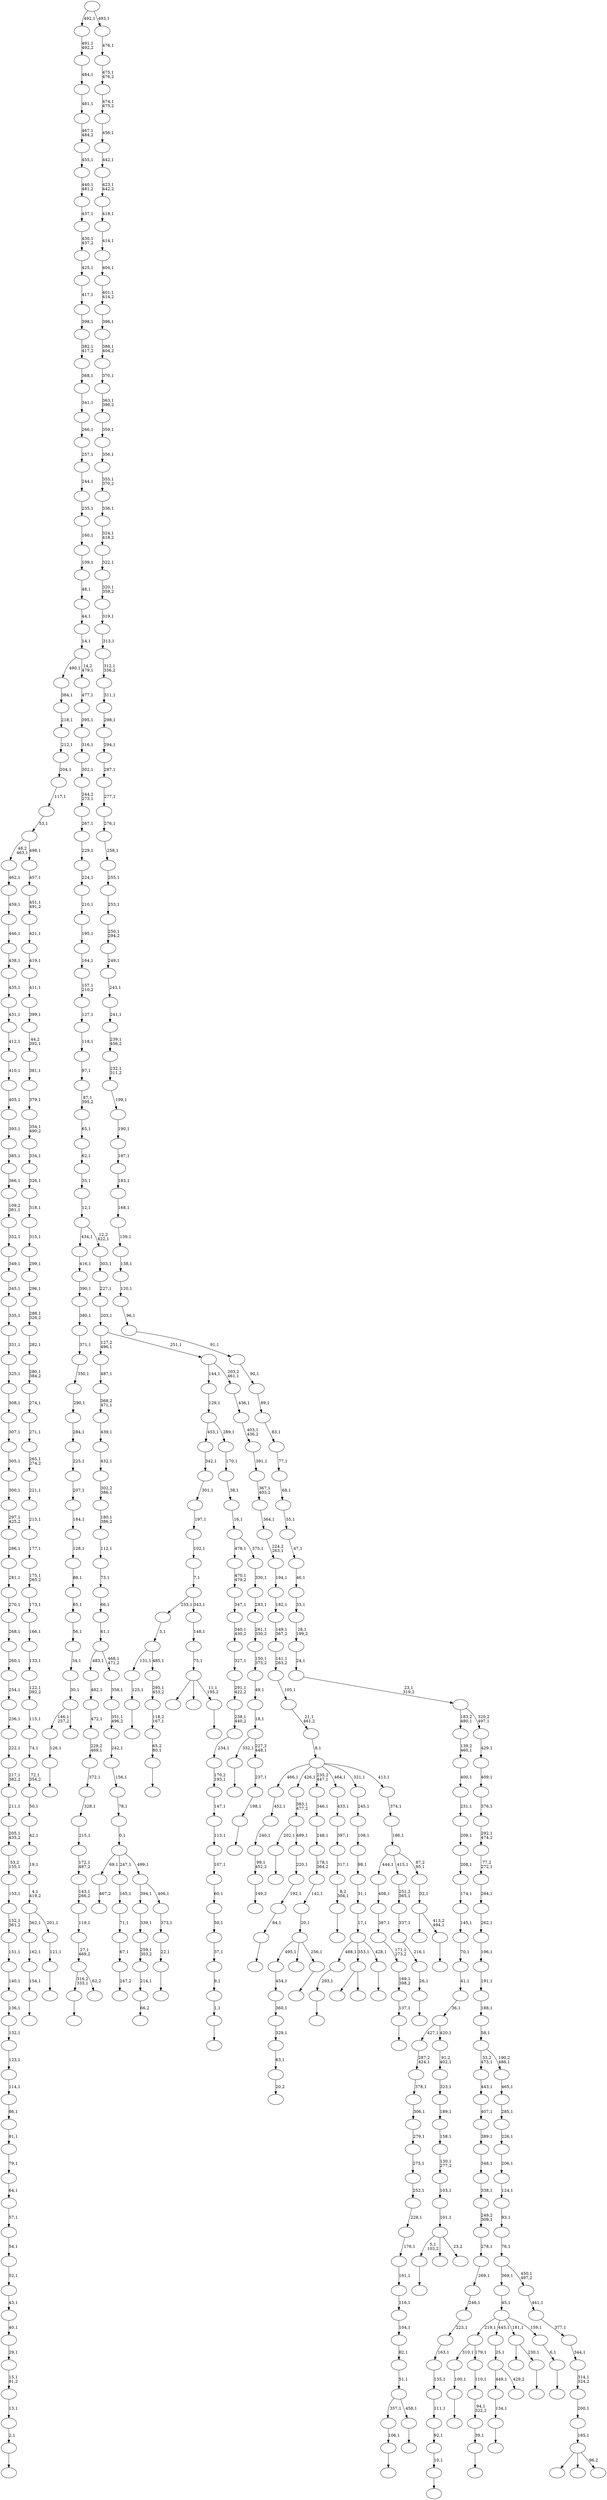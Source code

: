 digraph T {
	550 [label=""]
	549 [label=""]
	548 [label=""]
	547 [label=""]
	546 [label=""]
	545 [label=""]
	544 [label=""]
	543 [label=""]
	542 [label=""]
	541 [label=""]
	540 [label=""]
	539 [label=""]
	538 [label=""]
	537 [label=""]
	536 [label=""]
	535 [label=""]
	534 [label=""]
	533 [label=""]
	532 [label=""]
	531 [label=""]
	530 [label=""]
	529 [label=""]
	528 [label=""]
	527 [label=""]
	526 [label=""]
	525 [label=""]
	524 [label=""]
	523 [label=""]
	522 [label=""]
	521 [label=""]
	520 [label=""]
	519 [label=""]
	518 [label=""]
	517 [label=""]
	516 [label=""]
	515 [label=""]
	514 [label=""]
	513 [label=""]
	512 [label=""]
	511 [label=""]
	510 [label=""]
	509 [label=""]
	508 [label=""]
	507 [label=""]
	506 [label=""]
	505 [label=""]
	504 [label=""]
	503 [label=""]
	502 [label=""]
	501 [label=""]
	500 [label=""]
	499 [label=""]
	498 [label=""]
	497 [label=""]
	496 [label=""]
	495 [label=""]
	494 [label=""]
	493 [label=""]
	492 [label=""]
	491 [label=""]
	490 [label=""]
	489 [label=""]
	488 [label=""]
	487 [label=""]
	486 [label=""]
	485 [label=""]
	484 [label=""]
	483 [label=""]
	482 [label=""]
	481 [label=""]
	480 [label=""]
	479 [label=""]
	478 [label=""]
	477 [label=""]
	476 [label=""]
	475 [label=""]
	474 [label=""]
	473 [label=""]
	472 [label=""]
	471 [label=""]
	470 [label=""]
	469 [label=""]
	468 [label=""]
	467 [label=""]
	466 [label=""]
	465 [label=""]
	464 [label=""]
	463 [label=""]
	462 [label=""]
	461 [label=""]
	460 [label=""]
	459 [label=""]
	458 [label=""]
	457 [label=""]
	456 [label=""]
	455 [label=""]
	454 [label=""]
	453 [label=""]
	452 [label=""]
	451 [label=""]
	450 [label=""]
	449 [label=""]
	448 [label=""]
	447 [label=""]
	446 [label=""]
	445 [label=""]
	444 [label=""]
	443 [label=""]
	442 [label=""]
	441 [label=""]
	440 [label=""]
	439 [label=""]
	438 [label=""]
	437 [label=""]
	436 [label=""]
	435 [label=""]
	434 [label=""]
	433 [label=""]
	432 [label=""]
	431 [label=""]
	430 [label=""]
	429 [label=""]
	428 [label=""]
	427 [label=""]
	426 [label=""]
	425 [label=""]
	424 [label=""]
	423 [label=""]
	422 [label=""]
	421 [label=""]
	420 [label=""]
	419 [label=""]
	418 [label=""]
	417 [label=""]
	416 [label=""]
	415 [label=""]
	414 [label=""]
	413 [label=""]
	412 [label=""]
	411 [label=""]
	410 [label=""]
	409 [label=""]
	408 [label=""]
	407 [label=""]
	406 [label=""]
	405 [label=""]
	404 [label=""]
	403 [label=""]
	402 [label=""]
	401 [label=""]
	400 [label=""]
	399 [label=""]
	398 [label=""]
	397 [label=""]
	396 [label=""]
	395 [label=""]
	394 [label=""]
	393 [label=""]
	392 [label=""]
	391 [label=""]
	390 [label=""]
	389 [label=""]
	388 [label=""]
	387 [label=""]
	386 [label=""]
	385 [label=""]
	384 [label=""]
	383 [label=""]
	382 [label=""]
	381 [label=""]
	380 [label=""]
	379 [label=""]
	378 [label=""]
	377 [label=""]
	376 [label=""]
	375 [label=""]
	374 [label=""]
	373 [label=""]
	372 [label=""]
	371 [label=""]
	370 [label=""]
	369 [label=""]
	368 [label=""]
	367 [label=""]
	366 [label=""]
	365 [label=""]
	364 [label=""]
	363 [label=""]
	362 [label=""]
	361 [label=""]
	360 [label=""]
	359 [label=""]
	358 [label=""]
	357 [label=""]
	356 [label=""]
	355 [label=""]
	354 [label=""]
	353 [label=""]
	352 [label=""]
	351 [label=""]
	350 [label=""]
	349 [label=""]
	348 [label=""]
	347 [label=""]
	346 [label=""]
	345 [label=""]
	344 [label=""]
	343 [label=""]
	342 [label=""]
	341 [label=""]
	340 [label=""]
	339 [label=""]
	338 [label=""]
	337 [label=""]
	336 [label=""]
	335 [label=""]
	334 [label=""]
	333 [label=""]
	332 [label=""]
	331 [label=""]
	330 [label=""]
	329 [label=""]
	328 [label=""]
	327 [label=""]
	326 [label=""]
	325 [label=""]
	324 [label=""]
	323 [label=""]
	322 [label=""]
	321 [label=""]
	320 [label=""]
	319 [label=""]
	318 [label=""]
	317 [label=""]
	316 [label=""]
	315 [label=""]
	314 [label=""]
	313 [label=""]
	312 [label=""]
	311 [label=""]
	310 [label=""]
	309 [label=""]
	308 [label=""]
	307 [label=""]
	306 [label=""]
	305 [label=""]
	304 [label=""]
	303 [label=""]
	302 [label=""]
	301 [label=""]
	300 [label=""]
	299 [label=""]
	298 [label=""]
	297 [label=""]
	296 [label=""]
	295 [label=""]
	294 [label=""]
	293 [label=""]
	292 [label=""]
	291 [label=""]
	290 [label=""]
	289 [label=""]
	288 [label=""]
	287 [label=""]
	286 [label=""]
	285 [label=""]
	284 [label=""]
	283 [label=""]
	282 [label=""]
	281 [label=""]
	280 [label=""]
	279 [label=""]
	278 [label=""]
	277 [label=""]
	276 [label=""]
	275 [label=""]
	274 [label=""]
	273 [label=""]
	272 [label=""]
	271 [label=""]
	270 [label=""]
	269 [label=""]
	268 [label=""]
	267 [label=""]
	266 [label=""]
	265 [label=""]
	264 [label=""]
	263 [label=""]
	262 [label=""]
	261 [label=""]
	260 [label=""]
	259 [label=""]
	258 [label=""]
	257 [label=""]
	256 [label=""]
	255 [label=""]
	254 [label=""]
	253 [label=""]
	252 [label=""]
	251 [label=""]
	250 [label=""]
	249 [label=""]
	248 [label=""]
	247 [label=""]
	246 [label=""]
	245 [label=""]
	244 [label=""]
	243 [label=""]
	242 [label=""]
	241 [label=""]
	240 [label=""]
	239 [label=""]
	238 [label=""]
	237 [label=""]
	236 [label=""]
	235 [label=""]
	234 [label=""]
	233 [label=""]
	232 [label=""]
	231 [label=""]
	230 [label=""]
	229 [label=""]
	228 [label=""]
	227 [label=""]
	226 [label=""]
	225 [label=""]
	224 [label=""]
	223 [label=""]
	222 [label=""]
	221 [label=""]
	220 [label=""]
	219 [label=""]
	218 [label=""]
	217 [label=""]
	216 [label=""]
	215 [label=""]
	214 [label=""]
	213 [label=""]
	212 [label=""]
	211 [label=""]
	210 [label=""]
	209 [label=""]
	208 [label=""]
	207 [label=""]
	206 [label=""]
	205 [label=""]
	204 [label=""]
	203 [label=""]
	202 [label=""]
	201 [label=""]
	200 [label=""]
	199 [label=""]
	198 [label=""]
	197 [label=""]
	196 [label=""]
	195 [label=""]
	194 [label=""]
	193 [label=""]
	192 [label=""]
	191 [label=""]
	190 [label=""]
	189 [label=""]
	188 [label=""]
	187 [label=""]
	186 [label=""]
	185 [label=""]
	184 [label=""]
	183 [label=""]
	182 [label=""]
	181 [label=""]
	180 [label=""]
	179 [label=""]
	178 [label=""]
	177 [label=""]
	176 [label=""]
	175 [label=""]
	174 [label=""]
	173 [label=""]
	172 [label=""]
	171 [label=""]
	170 [label=""]
	169 [label=""]
	168 [label=""]
	167 [label=""]
	166 [label=""]
	165 [label=""]
	164 [label=""]
	163 [label=""]
	162 [label=""]
	161 [label=""]
	160 [label=""]
	159 [label=""]
	158 [label=""]
	157 [label=""]
	156 [label=""]
	155 [label=""]
	154 [label=""]
	153 [label=""]
	152 [label=""]
	151 [label=""]
	150 [label=""]
	149 [label=""]
	148 [label=""]
	147 [label=""]
	146 [label=""]
	145 [label=""]
	144 [label=""]
	143 [label=""]
	142 [label=""]
	141 [label=""]
	140 [label=""]
	139 [label=""]
	138 [label=""]
	137 [label=""]
	136 [label=""]
	135 [label=""]
	134 [label=""]
	133 [label=""]
	132 [label=""]
	131 [label=""]
	130 [label=""]
	129 [label=""]
	128 [label=""]
	127 [label=""]
	126 [label=""]
	125 [label=""]
	124 [label=""]
	123 [label=""]
	122 [label=""]
	121 [label=""]
	120 [label=""]
	119 [label=""]
	118 [label=""]
	117 [label=""]
	116 [label=""]
	115 [label=""]
	114 [label=""]
	113 [label=""]
	112 [label=""]
	111 [label=""]
	110 [label=""]
	109 [label=""]
	108 [label=""]
	107 [label=""]
	106 [label=""]
	105 [label=""]
	104 [label=""]
	103 [label=""]
	102 [label=""]
	101 [label=""]
	100 [label=""]
	99 [label=""]
	98 [label=""]
	97 [label=""]
	96 [label=""]
	95 [label=""]
	94 [label=""]
	93 [label=""]
	92 [label=""]
	91 [label=""]
	90 [label=""]
	89 [label=""]
	88 [label=""]
	87 [label=""]
	86 [label=""]
	85 [label=""]
	84 [label=""]
	83 [label=""]
	82 [label=""]
	81 [label=""]
	80 [label=""]
	79 [label=""]
	78 [label=""]
	77 [label=""]
	76 [label=""]
	75 [label=""]
	74 [label=""]
	73 [label=""]
	72 [label=""]
	71 [label=""]
	70 [label=""]
	69 [label=""]
	68 [label=""]
	67 [label=""]
	66 [label=""]
	65 [label=""]
	64 [label=""]
	63 [label=""]
	62 [label=""]
	61 [label=""]
	60 [label=""]
	59 [label=""]
	58 [label=""]
	57 [label=""]
	56 [label=""]
	55 [label=""]
	54 [label=""]
	53 [label=""]
	52 [label=""]
	51 [label=""]
	50 [label=""]
	49 [label=""]
	48 [label=""]
	47 [label=""]
	46 [label=""]
	45 [label=""]
	44 [label=""]
	43 [label=""]
	42 [label=""]
	41 [label=""]
	40 [label=""]
	39 [label=""]
	38 [label=""]
	37 [label=""]
	36 [label=""]
	35 [label=""]
	34 [label=""]
	33 [label=""]
	32 [label=""]
	31 [label=""]
	30 [label=""]
	29 [label=""]
	28 [label=""]
	27 [label=""]
	26 [label=""]
	25 [label=""]
	24 [label=""]
	23 [label=""]
	22 [label=""]
	21 [label=""]
	20 [label=""]
	19 [label=""]
	18 [label=""]
	17 [label=""]
	16 [label=""]
	15 [label=""]
	14 [label=""]
	13 [label=""]
	12 [label=""]
	11 [label=""]
	10 [label=""]
	9 [label=""]
	8 [label=""]
	7 [label=""]
	6 [label=""]
	5 [label=""]
	4 [label=""]
	3 [label=""]
	2 [label=""]
	1 [label=""]
	0 [label=""]
	548 -> 549 [label=""]
	547 -> 548 [label="125,1"]
	544 -> 545 [label=""]
	542 -> 543 [label=""]
	541 -> 542 [label="100,1"]
	539 -> 540 [label=""]
	538 -> 539 [label="2,1"]
	537 -> 538 [label="13,1"]
	536 -> 537 [label="15,1\n81,2"]
	535 -> 536 [label="29,1"]
	534 -> 535 [label="40,1"]
	533 -> 534 [label="43,1"]
	532 -> 533 [label="52,1"]
	531 -> 532 [label="54,1"]
	530 -> 531 [label="57,1"]
	529 -> 530 [label="64,1"]
	528 -> 529 [label="79,1"]
	527 -> 528 [label="81,1"]
	526 -> 527 [label="86,1"]
	525 -> 526 [label="114,1"]
	524 -> 525 [label="123,1"]
	523 -> 524 [label="132,1"]
	522 -> 523 [label="136,1"]
	521 -> 522 [label="140,1"]
	520 -> 521 [label="151,1"]
	519 -> 520 [label="152,1\n361,2"]
	518 -> 519 [label="153,1"]
	517 -> 518 [label="53,2\n155,1"]
	516 -> 517 [label="205,1\n435,2"]
	515 -> 516 [label="211,1"]
	514 -> 515 [label="217,1\n382,2"]
	513 -> 514 [label="222,1"]
	512 -> 513 [label="236,1"]
	511 -> 512 [label="254,1"]
	510 -> 511 [label="260,1"]
	509 -> 510 [label="268,1"]
	508 -> 509 [label="270,1"]
	507 -> 508 [label="281,1"]
	506 -> 507 [label="286,1"]
	505 -> 506 [label="297,1\n425,2"]
	504 -> 505 [label="300,1"]
	503 -> 504 [label="305,1"]
	502 -> 503 [label="307,1"]
	501 -> 502 [label="308,1"]
	500 -> 501 [label="325,1"]
	499 -> 500 [label="331,1"]
	498 -> 499 [label="335,1"]
	497 -> 498 [label="345,1"]
	496 -> 497 [label="349,1"]
	495 -> 496 [label="352,1"]
	494 -> 495 [label="109,2\n361,1"]
	493 -> 494 [label="366,1"]
	492 -> 493 [label="385,1"]
	491 -> 492 [label="393,1"]
	490 -> 491 [label="405,1"]
	489 -> 490 [label="410,1"]
	488 -> 489 [label="412,1"]
	487 -> 488 [label="431,1"]
	486 -> 487 [label="435,1"]
	485 -> 486 [label="438,1"]
	484 -> 485 [label="446,1"]
	483 -> 484 [label="459,1"]
	482 -> 483 [label="462,1"]
	478 -> 479 [label=""]
	477 -> 478 [label="106,1"]
	475 -> 476 [label=""]
	474 -> 475 [label="1,1"]
	473 -> 474 [label="9,1"]
	472 -> 473 [label="37,1"]
	471 -> 472 [label="59,1"]
	470 -> 471 [label="60,1"]
	469 -> 470 [label="107,1"]
	468 -> 469 [label="113,1"]
	467 -> 468 [label="147,1"]
	466 -> 467 [label="170,2\n193,1"]
	465 -> 466 [label="234,1"]
	464 -> 465 [label="238,1\n440,2"]
	463 -> 464 [label="291,1\n422,2"]
	462 -> 463 [label="327,1"]
	461 -> 462 [label="340,1\n430,2"]
	460 -> 461 [label="347,1"]
	459 -> 460 [label="470,1\n479,2"]
	457 -> 458 [label=""]
	455 -> 456 [label="149,2"]
	454 -> 455 [label="99,1\n452,2"]
	453 -> 454 [label="240,1"]
	452 -> 453 [label="452,1"]
	449 -> 450 [label=""]
	448 -> 449 [label="137,1"]
	447 -> 448 [label="169,1\n398,2"]
	446 -> 447 [label="171,1\n273,2"]
	445 -> 446 [label="387,1"]
	444 -> 445 [label="408,1"]
	441 -> 442 [label="20,2"]
	440 -> 441 [label="63,1"]
	439 -> 440 [label="329,1"]
	438 -> 439 [label="360,1"]
	437 -> 438 [label="454,1"]
	435 -> 436 [label="467,2"]
	433 -> 434 [label="66,2"]
	432 -> 433 [label="214,1"]
	431 -> 432 [label="259,1\n303,2"]
	430 -> 431 [label="339,1"]
	428 -> 429 [label=""]
	427 -> 428 [label="65,2\n80,1"]
	426 -> 427 [label="118,2\n167,1"]
	425 -> 426 [label="295,1\n453,2"]
	424 -> 547 [label="131,1"]
	424 -> 425 [label="485,1"]
	423 -> 424 [label="3,1"]
	420 -> 421 [label=""]
	418 -> 419 [label=""]
	417 -> 550 [label=""]
	417 -> 443 [label=""]
	417 -> 418 [label="11,1\n195,2"]
	416 -> 417 [label="75,1"]
	415 -> 416 [label="148,1"]
	414 -> 423 [label="233,1"]
	414 -> 415 [label="343,1"]
	413 -> 414 [label="7,1"]
	412 -> 413 [label="102,1"]
	411 -> 412 [label="197,1"]
	410 -> 411 [label="301,1"]
	409 -> 410 [label="342,1"]
	407 -> 408 [label=""]
	406 -> 477 [label="357,1"]
	406 -> 407 [label="458,1"]
	405 -> 406 [label="51,1"]
	404 -> 405 [label="82,1"]
	403 -> 404 [label="104,1"]
	402 -> 403 [label="116,1"]
	401 -> 402 [label="161,1"]
	400 -> 401 [label="176,1"]
	399 -> 400 [label="228,1"]
	398 -> 399 [label="252,1"]
	397 -> 398 [label="275,1"]
	396 -> 397 [label="279,1"]
	395 -> 396 [label="306,1"]
	394 -> 395 [label="378,1"]
	393 -> 394 [label="287,2\n424,1"]
	391 -> 392 [label=""]
	390 -> 391 [label="26,1"]
	389 -> 390 [label="216,1"]
	388 -> 389 [label="337,1"]
	387 -> 388 [label="251,2\n365,1"]
	385 -> 386 [label=""]
	384 -> 385 [label="293,1"]
	382 -> 383 [label=""]
	381 -> 382 [label="39,1"]
	380 -> 381 [label="94,1\n322,2"]
	379 -> 380 [label="110,1"]
	378 -> 541 [label="310,1"]
	378 -> 379 [label="179,1"]
	376 -> 377 [label=""]
	375 -> 376 [label="134,1"]
	373 -> 374 [label="247,2"]
	372 -> 373 [label="67,1"]
	371 -> 372 [label="71,1"]
	370 -> 371 [label="165,1"]
	368 -> 369 [label=""]
	367 -> 368 [label="10,1"]
	366 -> 367 [label="92,1"]
	365 -> 366 [label="111,1"]
	364 -> 365 [label="135,1"]
	363 -> 364 [label="163,1"]
	362 -> 363 [label="223,1"]
	361 -> 362 [label="246,1"]
	360 -> 361 [label="269,1"]
	359 -> 360 [label="278,1"]
	358 -> 359 [label="249,2\n309,1"]
	357 -> 358 [label="338,1"]
	356 -> 357 [label="348,1"]
	355 -> 356 [label="389,1"]
	354 -> 355 [label="407,1"]
	353 -> 354 [label="443,1"]
	351 -> 352 [label=""]
	350 -> 351 [label="154,1"]
	349 -> 350 [label="162,1"]
	347 -> 348 [label=""]
	346 -> 347 [label="126,1"]
	344 -> 345 [label=""]
	342 -> 420 [label="316,2\n333,1"]
	342 -> 343 [label="62,2"]
	341 -> 342 [label="27,1\n469,2"]
	340 -> 341 [label="119,1"]
	339 -> 340 [label="143,1\n266,2"]
	338 -> 339 [label="172,1\n487,2"]
	337 -> 338 [label="215,1"]
	336 -> 337 [label="328,1"]
	335 -> 336 [label="372,1"]
	334 -> 335 [label="229,2\n469,1"]
	333 -> 334 [label="472,1"]
	332 -> 333 [label="482,1"]
	330 -> 331 [label=""]
	329 -> 330 [label="84,1"]
	328 -> 329 [label="192,1"]
	327 -> 328 [label="220,1"]
	326 -> 457 [label="202,1"]
	326 -> 327 [label="489,1"]
	325 -> 326 [label="383,1\n477,2"]
	323 -> 324 [label=""]
	322 -> 323 [label="22,1"]
	321 -> 322 [label="373,1"]
	320 -> 430 [label="394,1"]
	320 -> 321 [label="406,1"]
	319 -> 435 [label="69,1"]
	319 -> 370 [label="247,1"]
	319 -> 320 [label="499,1"]
	318 -> 319 [label="0,1"]
	317 -> 318 [label="78,1"]
	316 -> 317 [label="156,1"]
	315 -> 316 [label="242,1"]
	314 -> 315 [label="351,1\n496,2"]
	313 -> 314 [label="358,1"]
	312 -> 332 [label="483,1"]
	312 -> 313 [label="468,1\n471,2"]
	311 -> 312 [label="61,1"]
	310 -> 311 [label="66,1"]
	309 -> 310 [label="73,1"]
	308 -> 309 [label="112,1"]
	307 -> 308 [label="180,1\n386,2"]
	306 -> 307 [label="302,2\n386,1"]
	305 -> 306 [label="432,1"]
	304 -> 305 [label="439,1"]
	303 -> 304 [label="368,2\n471,1"]
	302 -> 303 [label="487,1"]
	300 -> 301 [label=""]
	299 -> 437 [label="495,1"]
	299 -> 422 [label=""]
	299 -> 300 [label="256,1"]
	298 -> 299 [label="20,1"]
	297 -> 298 [label="142,1"]
	296 -> 297 [label="178,1\n364,2"]
	295 -> 296 [label="248,1"]
	294 -> 295 [label="346,1"]
	292 -> 544 [label="5,1\n103,2"]
	292 -> 481 [label=""]
	292 -> 293 [label="23,2"]
	291 -> 292 [label="101,1"]
	290 -> 291 [label="103,1"]
	289 -> 290 [label="130,1\n277,2"]
	288 -> 289 [label="158,1"]
	287 -> 288 [label="189,1"]
	286 -> 287 [label="323,1"]
	285 -> 286 [label="91,2\n402,1"]
	284 -> 393 [label="427,1"]
	284 -> 285 [label="420,1"]
	283 -> 284 [label="36,1"]
	282 -> 283 [label="41,1"]
	281 -> 282 [label="70,1"]
	280 -> 281 [label="145,1"]
	279 -> 280 [label="174,1"]
	278 -> 279 [label="208,1"]
	277 -> 278 [label="209,1"]
	276 -> 277 [label="231,1"]
	275 -> 276 [label="400,1"]
	274 -> 275 [label="139,2\n460,1"]
	272 -> 273 [label=""]
	271 -> 272 [label="121,1"]
	270 -> 349 [label="362,1"]
	270 -> 271 [label="201,1"]
	269 -> 270 [label="4,1\n419,2"]
	268 -> 269 [label="19,1"]
	267 -> 268 [label="42,1"]
	266 -> 267 [label="50,1"]
	265 -> 266 [label="72,1\n354,2"]
	264 -> 265 [label="74,1"]
	263 -> 264 [label="115,1"]
	262 -> 263 [label="122,1\n392,2"]
	261 -> 262 [label="133,1"]
	260 -> 261 [label="166,1"]
	259 -> 260 [label="173,1"]
	258 -> 259 [label="175,1\n265,2"]
	257 -> 258 [label="177,1"]
	256 -> 257 [label="213,1"]
	255 -> 256 [label="221,1"]
	254 -> 255 [label="265,1\n274,2"]
	253 -> 254 [label="271,1"]
	252 -> 253 [label="274,1"]
	251 -> 252 [label="280,1\n384,2"]
	250 -> 251 [label="282,1"]
	249 -> 250 [label="288,1\n326,2"]
	248 -> 249 [label="296,1"]
	247 -> 248 [label="299,1"]
	246 -> 247 [label="315,1"]
	245 -> 246 [label="318,1"]
	244 -> 245 [label="326,1"]
	243 -> 244 [label="334,1"]
	242 -> 243 [label="354,1\n490,2"]
	241 -> 242 [label="379,1"]
	240 -> 241 [label="381,1"]
	239 -> 240 [label="44,2\n392,1"]
	238 -> 239 [label="399,1"]
	237 -> 238 [label="411,1"]
	236 -> 237 [label="419,1"]
	235 -> 236 [label="421,1"]
	234 -> 235 [label="451,1\n491,2"]
	233 -> 234 [label="457,1"]
	232 -> 482 [label="48,2\n463,1"]
	232 -> 233 [label="498,1"]
	231 -> 232 [label="53,1"]
	230 -> 231 [label="117,1"]
	229 -> 230 [label="204,1"]
	228 -> 229 [label="212,1"]
	227 -> 228 [label="218,1"]
	226 -> 227 [label="384,1"]
	224 -> 225 [label=""]
	223 -> 224 [label="198,1"]
	222 -> 223 [label="237,1"]
	221 -> 344 [label="332,1"]
	221 -> 222 [label="227,2\n448,1"]
	220 -> 221 [label="18,1"]
	219 -> 220 [label="49,1"]
	218 -> 219 [label="150,1\n375,2"]
	217 -> 218 [label="261,1\n330,2"]
	216 -> 217 [label="283,1"]
	215 -> 216 [label="330,1"]
	214 -> 459 [label="478,1"]
	214 -> 215 [label="375,1"]
	213 -> 214 [label="16,1"]
	212 -> 213 [label="38,1"]
	211 -> 212 [label="170,1"]
	210 -> 409 [label="453,1"]
	210 -> 211 [label="289,1"]
	209 -> 210 [label="129,1"]
	207 -> 375 [label="449,1"]
	207 -> 208 [label="429,2"]
	206 -> 207 [label="25,1"]
	203 -> 204 [label=""]
	202 -> 203 [label="8,2\n304,1"]
	201 -> 202 [label="317,1"]
	200 -> 201 [label="397,1"]
	199 -> 200 [label="433,1"]
	197 -> 546 [label=""]
	197 -> 198 [label=""]
	194 -> 346 [label="146,1\n257,2"]
	194 -> 195 [label=""]
	193 -> 194 [label="30,1"]
	192 -> 193 [label="34,1"]
	191 -> 192 [label="56,1"]
	190 -> 191 [label="85,1"]
	189 -> 190 [label="88,1"]
	188 -> 189 [label="128,1"]
	187 -> 188 [label="184,1"]
	186 -> 187 [label="207,1"]
	185 -> 186 [label="225,1"]
	184 -> 185 [label="284,1"]
	183 -> 184 [label="290,1"]
	182 -> 183 [label="350,1"]
	181 -> 182 [label="371,1"]
	180 -> 181 [label="380,1"]
	179 -> 180 [label="390,1"]
	178 -> 179 [label="416,1"]
	176 -> 177 [label=""]
	175 -> 205 [label=""]
	175 -> 176 [label="230,1"]
	173 -> 174 [label=""]
	172 -> 384 [label="488,1"]
	172 -> 197 [label="353,1"]
	172 -> 173 [label="428,1"]
	171 -> 172 [label="17,1"]
	170 -> 171 [label="31,1"]
	169 -> 170 [label="98,1"]
	168 -> 169 [label="108,1"]
	167 -> 168 [label="245,1"]
	165 -> 166 [label=""]
	164 -> 165 [label="6,1"]
	163 -> 378 [label="219,1"]
	163 -> 206 [label="445,1"]
	163 -> 175 [label="181,1"]
	163 -> 164 [label="159,1"]
	162 -> 163 [label="45,1"]
	160 -> 161 [label=""]
	159 -> 451 [label=""]
	159 -> 160 [label="413,2\n494,1"]
	158 -> 159 [label="32,1"]
	157 -> 444 [label="444,1"]
	157 -> 387 [label="415,1"]
	157 -> 158 [label="87,2\n95,1"]
	156 -> 157 [label="186,1"]
	155 -> 156 [label="374,1"]
	154 -> 452 [label="466,1"]
	154 -> 325 [label="426,1"]
	154 -> 294 [label="235,2\n447,1"]
	154 -> 199 [label="464,1"]
	154 -> 167 [label="321,1"]
	154 -> 155 [label="413,1"]
	153 -> 154 [label="8,1"]
	152 -> 153 [label="21,1\n461,2"]
	151 -> 152 [label="105,1"]
	150 -> 151 [label="141,1\n263,2"]
	149 -> 150 [label="149,1\n367,2"]
	148 -> 149 [label="182,1"]
	147 -> 148 [label="194,1"]
	146 -> 147 [label="224,2\n263,1"]
	145 -> 146 [label="364,1"]
	144 -> 145 [label="367,1\n403,2"]
	143 -> 144 [label="391,1"]
	142 -> 143 [label="403,1\n436,2"]
	141 -> 142 [label="436,1"]
	140 -> 209 [label="144,1"]
	140 -> 141 [label="203,2\n461,1"]
	139 -> 302 [label="127,2\n496,1"]
	139 -> 140 [label="251,1"]
	138 -> 139 [label="203,1"]
	137 -> 138 [label="227,1"]
	136 -> 137 [label="303,1"]
	135 -> 178 [label="434,1"]
	135 -> 136 [label="12,2\n422,1"]
	134 -> 135 [label="12,1"]
	133 -> 134 [label="35,1"]
	132 -> 133 [label="62,1"]
	131 -> 132 [label="65,1"]
	130 -> 131 [label="87,1\n395,2"]
	129 -> 130 [label="97,1"]
	128 -> 129 [label="118,1"]
	127 -> 128 [label="127,1"]
	126 -> 127 [label="157,1\n210,2"]
	125 -> 126 [label="164,1"]
	124 -> 125 [label="195,1"]
	123 -> 124 [label="210,1"]
	122 -> 123 [label="224,1"]
	121 -> 122 [label="229,1"]
	120 -> 121 [label="267,1"]
	119 -> 120 [label="244,2\n273,1"]
	118 -> 119 [label="302,1"]
	117 -> 118 [label="316,1"]
	116 -> 117 [label="395,1"]
	115 -> 116 [label="477,1"]
	114 -> 226 [label="490,1"]
	114 -> 115 [label="14,2\n479,1"]
	113 -> 114 [label="14,1"]
	112 -> 113 [label="44,1"]
	111 -> 112 [label="48,1"]
	110 -> 111 [label="109,1"]
	109 -> 110 [label="160,1"]
	108 -> 109 [label="235,1"]
	107 -> 108 [label="244,1"]
	106 -> 107 [label="257,1"]
	105 -> 106 [label="266,1"]
	104 -> 105 [label="341,1"]
	103 -> 104 [label="368,1"]
	102 -> 103 [label="382,1\n417,2"]
	101 -> 102 [label="398,1"]
	100 -> 101 [label="417,1"]
	99 -> 100 [label="425,1"]
	98 -> 99 [label="430,1\n437,2"]
	97 -> 98 [label="437,1"]
	96 -> 97 [label="440,1\n481,2"]
	95 -> 96 [label="455,1"]
	94 -> 95 [label="467,1\n484,2"]
	93 -> 94 [label="481,1"]
	92 -> 93 [label="484,1"]
	91 -> 92 [label="491,1\n492,2"]
	89 -> 480 [label=""]
	89 -> 196 [label=""]
	89 -> 90 [label="96,2"]
	88 -> 89 [label="185,1"]
	87 -> 88 [label="200,1"]
	86 -> 87 [label="314,1\n324,2"]
	85 -> 86 [label="344,1"]
	84 -> 85 [label="377,1"]
	83 -> 84 [label="441,1"]
	82 -> 162 [label="369,1"]
	82 -> 83 [label="450,1\n497,2"]
	81 -> 82 [label="76,1"]
	80 -> 81 [label="93,1"]
	79 -> 80 [label="124,1"]
	78 -> 79 [label="206,1"]
	77 -> 78 [label="226,1"]
	76 -> 77 [label="285,1"]
	75 -> 76 [label="465,1"]
	74 -> 353 [label="33,2\n473,1"]
	74 -> 75 [label="190,2\n486,1"]
	73 -> 74 [label="58,1"]
	72 -> 73 [label="188,1"]
	71 -> 72 [label="191,1"]
	70 -> 71 [label="196,1"]
	69 -> 70 [label="262,1"]
	68 -> 69 [label="264,1"]
	67 -> 68 [label="77,2\n272,1"]
	66 -> 67 [label="292,1\n474,2"]
	65 -> 66 [label="376,1"]
	64 -> 65 [label="409,1"]
	63 -> 64 [label="429,1"]
	62 -> 274 [label="183,2\n480,1"]
	62 -> 63 [label="320,2\n497,1"]
	61 -> 62 [label="23,1\n319,2"]
	60 -> 61 [label="24,1"]
	59 -> 60 [label="28,1\n199,2"]
	58 -> 59 [label="33,1"]
	57 -> 58 [label="46,1"]
	56 -> 57 [label="47,1"]
	55 -> 56 [label="55,1"]
	54 -> 55 [label="68,1"]
	53 -> 54 [label="77,1"]
	52 -> 53 [label="83,1"]
	51 -> 52 [label="89,1"]
	50 -> 51 [label="90,1"]
	49 -> 50 [label="91,1"]
	48 -> 49 [label="96,1"]
	47 -> 48 [label="120,1"]
	46 -> 47 [label="138,1"]
	45 -> 46 [label="139,1"]
	44 -> 45 [label="168,1"]
	43 -> 44 [label="183,1"]
	42 -> 43 [label="187,1"]
	41 -> 42 [label="190,1"]
	40 -> 41 [label="199,1"]
	39 -> 40 [label="232,1\n311,2"]
	38 -> 39 [label="239,1\n456,2"]
	37 -> 38 [label="241,1"]
	36 -> 37 [label="243,1"]
	35 -> 36 [label="249,1"]
	34 -> 35 [label="250,1\n294,2"]
	33 -> 34 [label="253,1"]
	32 -> 33 [label="255,1"]
	31 -> 32 [label="258,1"]
	30 -> 31 [label="276,1"]
	29 -> 30 [label="277,1"]
	28 -> 29 [label="287,1"]
	27 -> 28 [label="294,1"]
	26 -> 27 [label="298,1"]
	25 -> 26 [label="311,1"]
	24 -> 25 [label="312,1\n336,2"]
	23 -> 24 [label="313,1"]
	22 -> 23 [label="319,1"]
	21 -> 22 [label="320,1\n359,2"]
	20 -> 21 [label="322,1"]
	19 -> 20 [label="324,1\n418,2"]
	18 -> 19 [label="336,1"]
	17 -> 18 [label="355,1\n370,2"]
	16 -> 17 [label="356,1"]
	15 -> 16 [label="359,1"]
	14 -> 15 [label="363,1\n396,2"]
	13 -> 14 [label="370,1"]
	12 -> 13 [label="388,1\n404,2"]
	11 -> 12 [label="396,1"]
	10 -> 11 [label="401,1\n414,2"]
	9 -> 10 [label="404,1"]
	8 -> 9 [label="414,1"]
	7 -> 8 [label="418,1"]
	6 -> 7 [label="423,1\n442,2"]
	5 -> 6 [label="442,1"]
	4 -> 5 [label="456,1"]
	3 -> 4 [label="474,1\n475,2"]
	2 -> 3 [label="475,1\n476,2"]
	1 -> 2 [label="476,1"]
	0 -> 91 [label="492,1"]
	0 -> 1 [label="493,1"]
}
